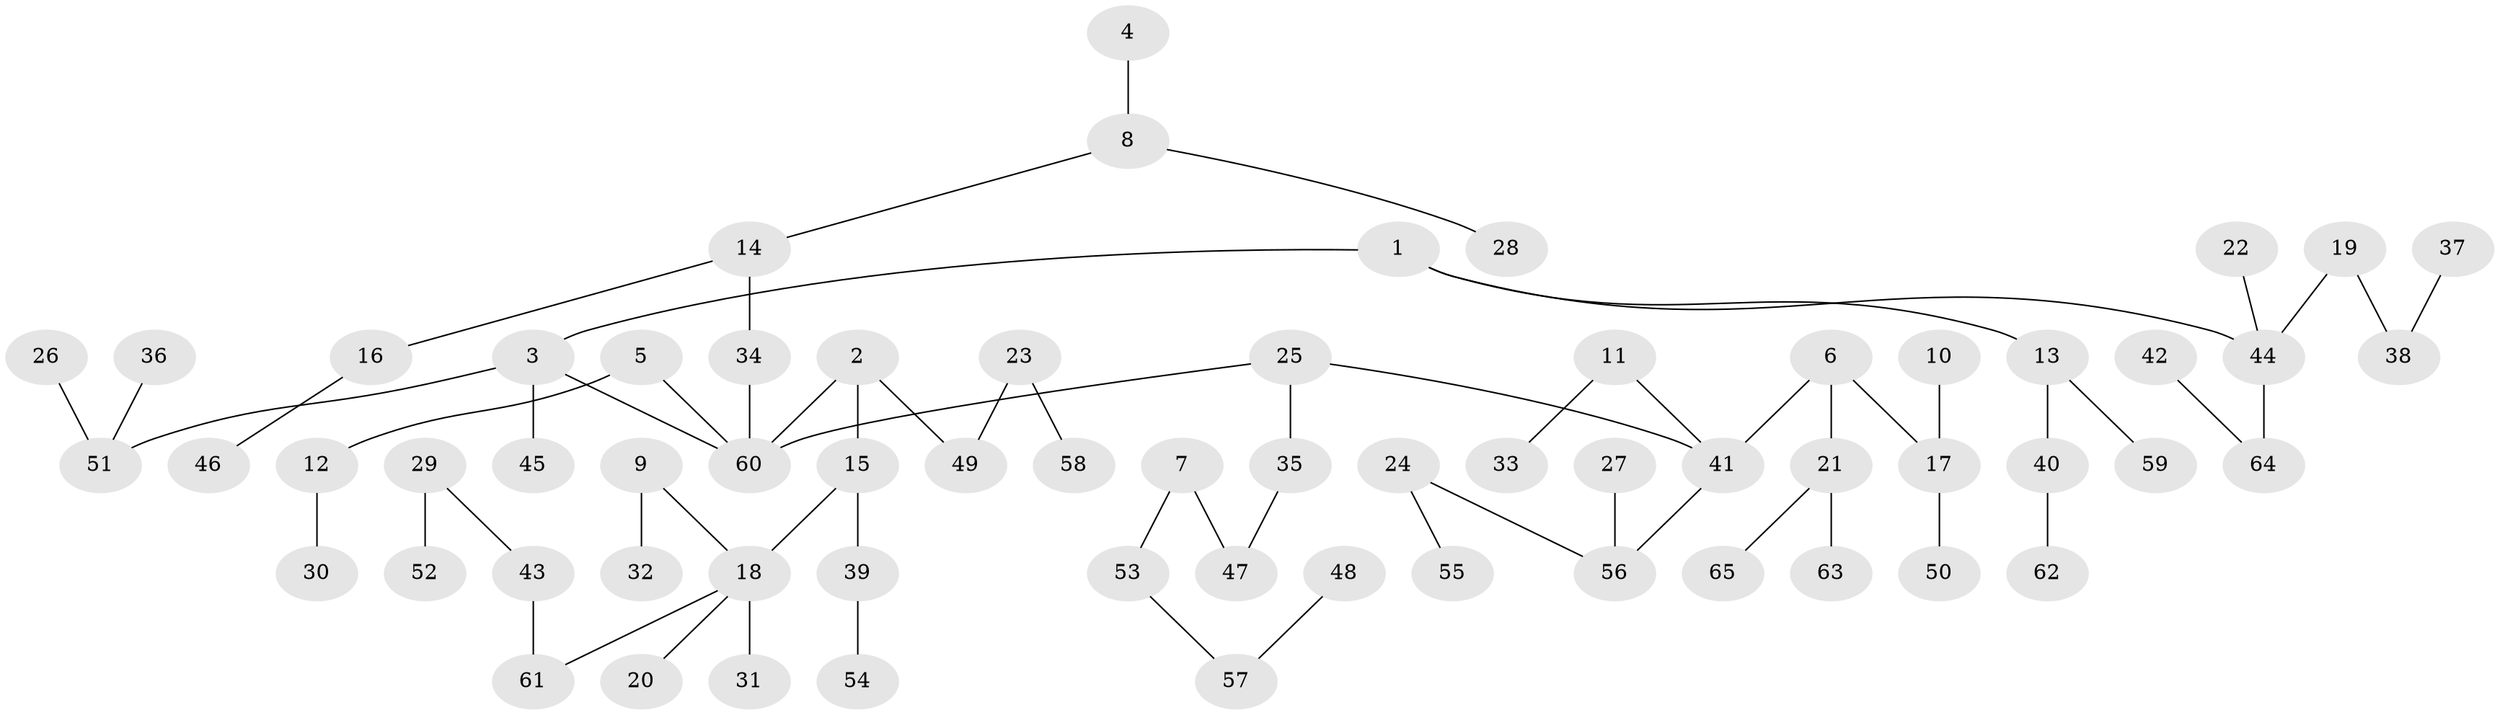 // original degree distribution, {3: 0.16153846153846155, 6: 0.015384615384615385, 2: 0.23846153846153847, 4: 0.08461538461538462, 5: 0.023076923076923078, 1: 0.47692307692307695}
// Generated by graph-tools (version 1.1) at 2025/37/03/04/25 23:37:19]
// undirected, 65 vertices, 64 edges
graph export_dot {
  node [color=gray90,style=filled];
  1;
  2;
  3;
  4;
  5;
  6;
  7;
  8;
  9;
  10;
  11;
  12;
  13;
  14;
  15;
  16;
  17;
  18;
  19;
  20;
  21;
  22;
  23;
  24;
  25;
  26;
  27;
  28;
  29;
  30;
  31;
  32;
  33;
  34;
  35;
  36;
  37;
  38;
  39;
  40;
  41;
  42;
  43;
  44;
  45;
  46;
  47;
  48;
  49;
  50;
  51;
  52;
  53;
  54;
  55;
  56;
  57;
  58;
  59;
  60;
  61;
  62;
  63;
  64;
  65;
  1 -- 3 [weight=1.0];
  1 -- 13 [weight=1.0];
  1 -- 44 [weight=1.0];
  2 -- 15 [weight=1.0];
  2 -- 49 [weight=1.0];
  2 -- 60 [weight=1.0];
  3 -- 45 [weight=1.0];
  3 -- 51 [weight=1.0];
  3 -- 60 [weight=1.0];
  4 -- 8 [weight=1.0];
  5 -- 12 [weight=1.0];
  5 -- 60 [weight=1.0];
  6 -- 17 [weight=1.0];
  6 -- 21 [weight=1.0];
  6 -- 41 [weight=1.0];
  7 -- 47 [weight=1.0];
  7 -- 53 [weight=1.0];
  8 -- 14 [weight=1.0];
  8 -- 28 [weight=1.0];
  9 -- 18 [weight=1.0];
  9 -- 32 [weight=1.0];
  10 -- 17 [weight=1.0];
  11 -- 33 [weight=1.0];
  11 -- 41 [weight=1.0];
  12 -- 30 [weight=1.0];
  13 -- 40 [weight=1.0];
  13 -- 59 [weight=1.0];
  14 -- 16 [weight=1.0];
  14 -- 34 [weight=1.0];
  15 -- 18 [weight=1.0];
  15 -- 39 [weight=1.0];
  16 -- 46 [weight=1.0];
  17 -- 50 [weight=1.0];
  18 -- 20 [weight=1.0];
  18 -- 31 [weight=1.0];
  18 -- 61 [weight=1.0];
  19 -- 38 [weight=1.0];
  19 -- 44 [weight=1.0];
  21 -- 63 [weight=1.0];
  21 -- 65 [weight=1.0];
  22 -- 44 [weight=1.0];
  23 -- 49 [weight=1.0];
  23 -- 58 [weight=1.0];
  24 -- 55 [weight=1.0];
  24 -- 56 [weight=1.0];
  25 -- 35 [weight=1.0];
  25 -- 41 [weight=1.0];
  25 -- 60 [weight=1.0];
  26 -- 51 [weight=1.0];
  27 -- 56 [weight=1.0];
  29 -- 43 [weight=1.0];
  29 -- 52 [weight=1.0];
  34 -- 60 [weight=1.0];
  35 -- 47 [weight=1.0];
  36 -- 51 [weight=1.0];
  37 -- 38 [weight=1.0];
  39 -- 54 [weight=1.0];
  40 -- 62 [weight=1.0];
  41 -- 56 [weight=1.0];
  42 -- 64 [weight=1.0];
  43 -- 61 [weight=1.0];
  44 -- 64 [weight=1.0];
  48 -- 57 [weight=1.0];
  53 -- 57 [weight=1.0];
}
